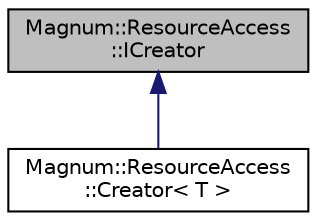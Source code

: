 digraph "Magnum::ResourceAccess::ICreator"
{
  edge [fontname="Helvetica",fontsize="10",labelfontname="Helvetica",labelfontsize="10"];
  node [fontname="Helvetica",fontsize="10",shape=record];
  Node1 [label="Magnum::ResourceAccess\l::ICreator",height=0.2,width=0.4,color="black", fillcolor="grey75", style="filled", fontcolor="black"];
  Node1 -> Node2 [dir="back",color="midnightblue",fontsize="10",style="solid",fontname="Helvetica"];
  Node2 [label="Magnum::ResourceAccess\l::Creator\< T \>",height=0.2,width=0.4,color="black", fillcolor="white", style="filled",URL="$class_magnum_1_1_resource_access_1_1_creator.html"];
}
